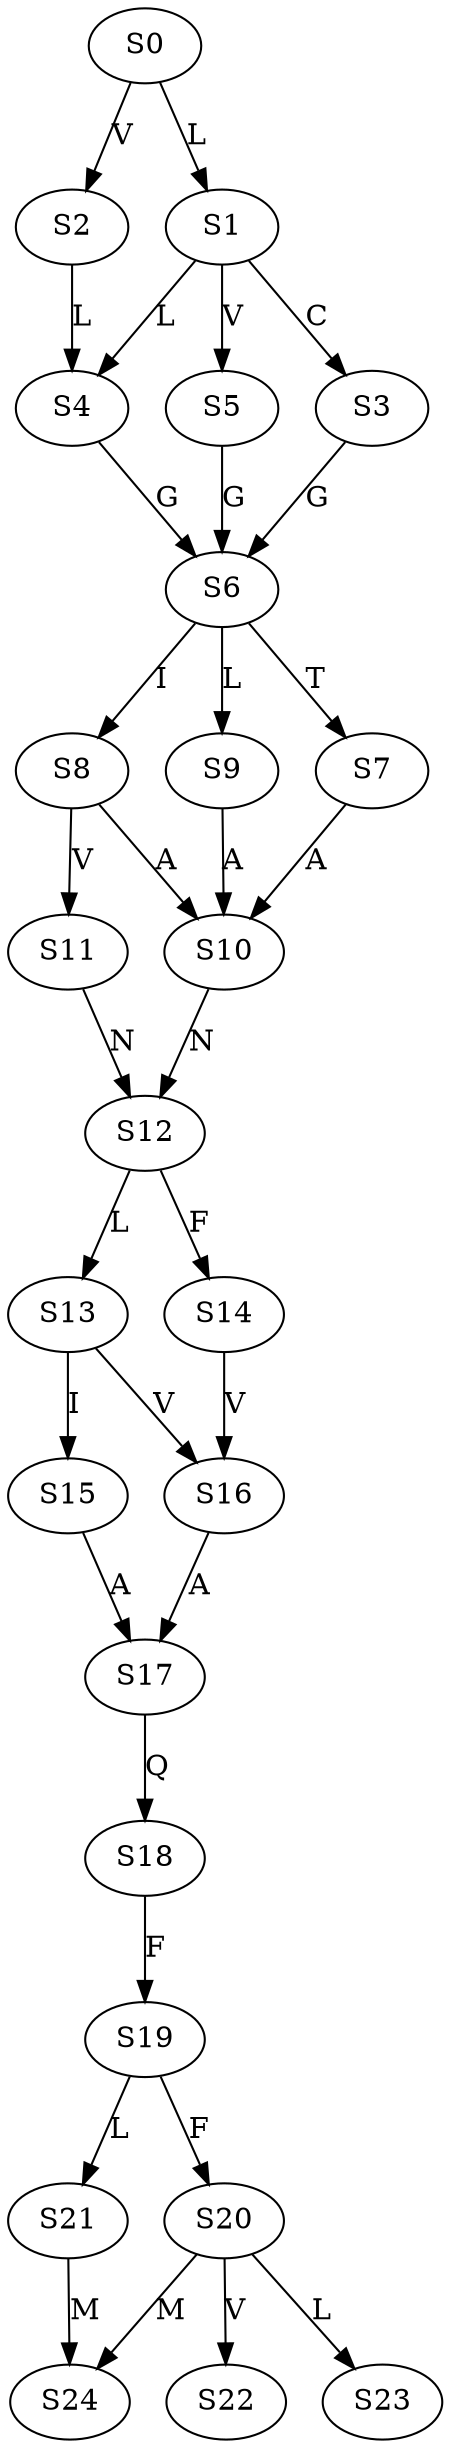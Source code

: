 strict digraph  {
	S0 -> S1 [ label = L ];
	S0 -> S2 [ label = V ];
	S1 -> S3 [ label = C ];
	S1 -> S4 [ label = L ];
	S1 -> S5 [ label = V ];
	S2 -> S4 [ label = L ];
	S3 -> S6 [ label = G ];
	S4 -> S6 [ label = G ];
	S5 -> S6 [ label = G ];
	S6 -> S7 [ label = T ];
	S6 -> S8 [ label = I ];
	S6 -> S9 [ label = L ];
	S7 -> S10 [ label = A ];
	S8 -> S10 [ label = A ];
	S8 -> S11 [ label = V ];
	S9 -> S10 [ label = A ];
	S10 -> S12 [ label = N ];
	S11 -> S12 [ label = N ];
	S12 -> S13 [ label = L ];
	S12 -> S14 [ label = F ];
	S13 -> S15 [ label = I ];
	S13 -> S16 [ label = V ];
	S14 -> S16 [ label = V ];
	S15 -> S17 [ label = A ];
	S16 -> S17 [ label = A ];
	S17 -> S18 [ label = Q ];
	S18 -> S19 [ label = F ];
	S19 -> S20 [ label = F ];
	S19 -> S21 [ label = L ];
	S20 -> S22 [ label = V ];
	S20 -> S23 [ label = L ];
	S20 -> S24 [ label = M ];
	S21 -> S24 [ label = M ];
}
